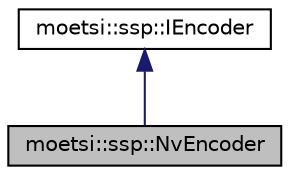 digraph "moetsi::ssp::NvEncoder"
{
 // LATEX_PDF_SIZE
  edge [fontname="Helvetica",fontsize="10",labelfontname="Helvetica",labelfontsize="10"];
  node [fontname="Helvetica",fontsize="10",shape=record];
  Node1 [label="moetsi::ssp::NvEncoder",height=0.2,width=0.4,color="black", fillcolor="grey75", style="filled", fontcolor="black",tooltip="NvPipe encoder."];
  Node2 -> Node1 [dir="back",color="midnightblue",fontsize="10",style="solid",fontname="Helvetica"];
  Node2 [label="moetsi::ssp::IEncoder",height=0.2,width=0.4,color="black", fillcolor="white", style="filled",URL="$classmoetsi_1_1ssp_1_1IEncoder.html",tooltip="IEncoder abstract encoder class."];
}
